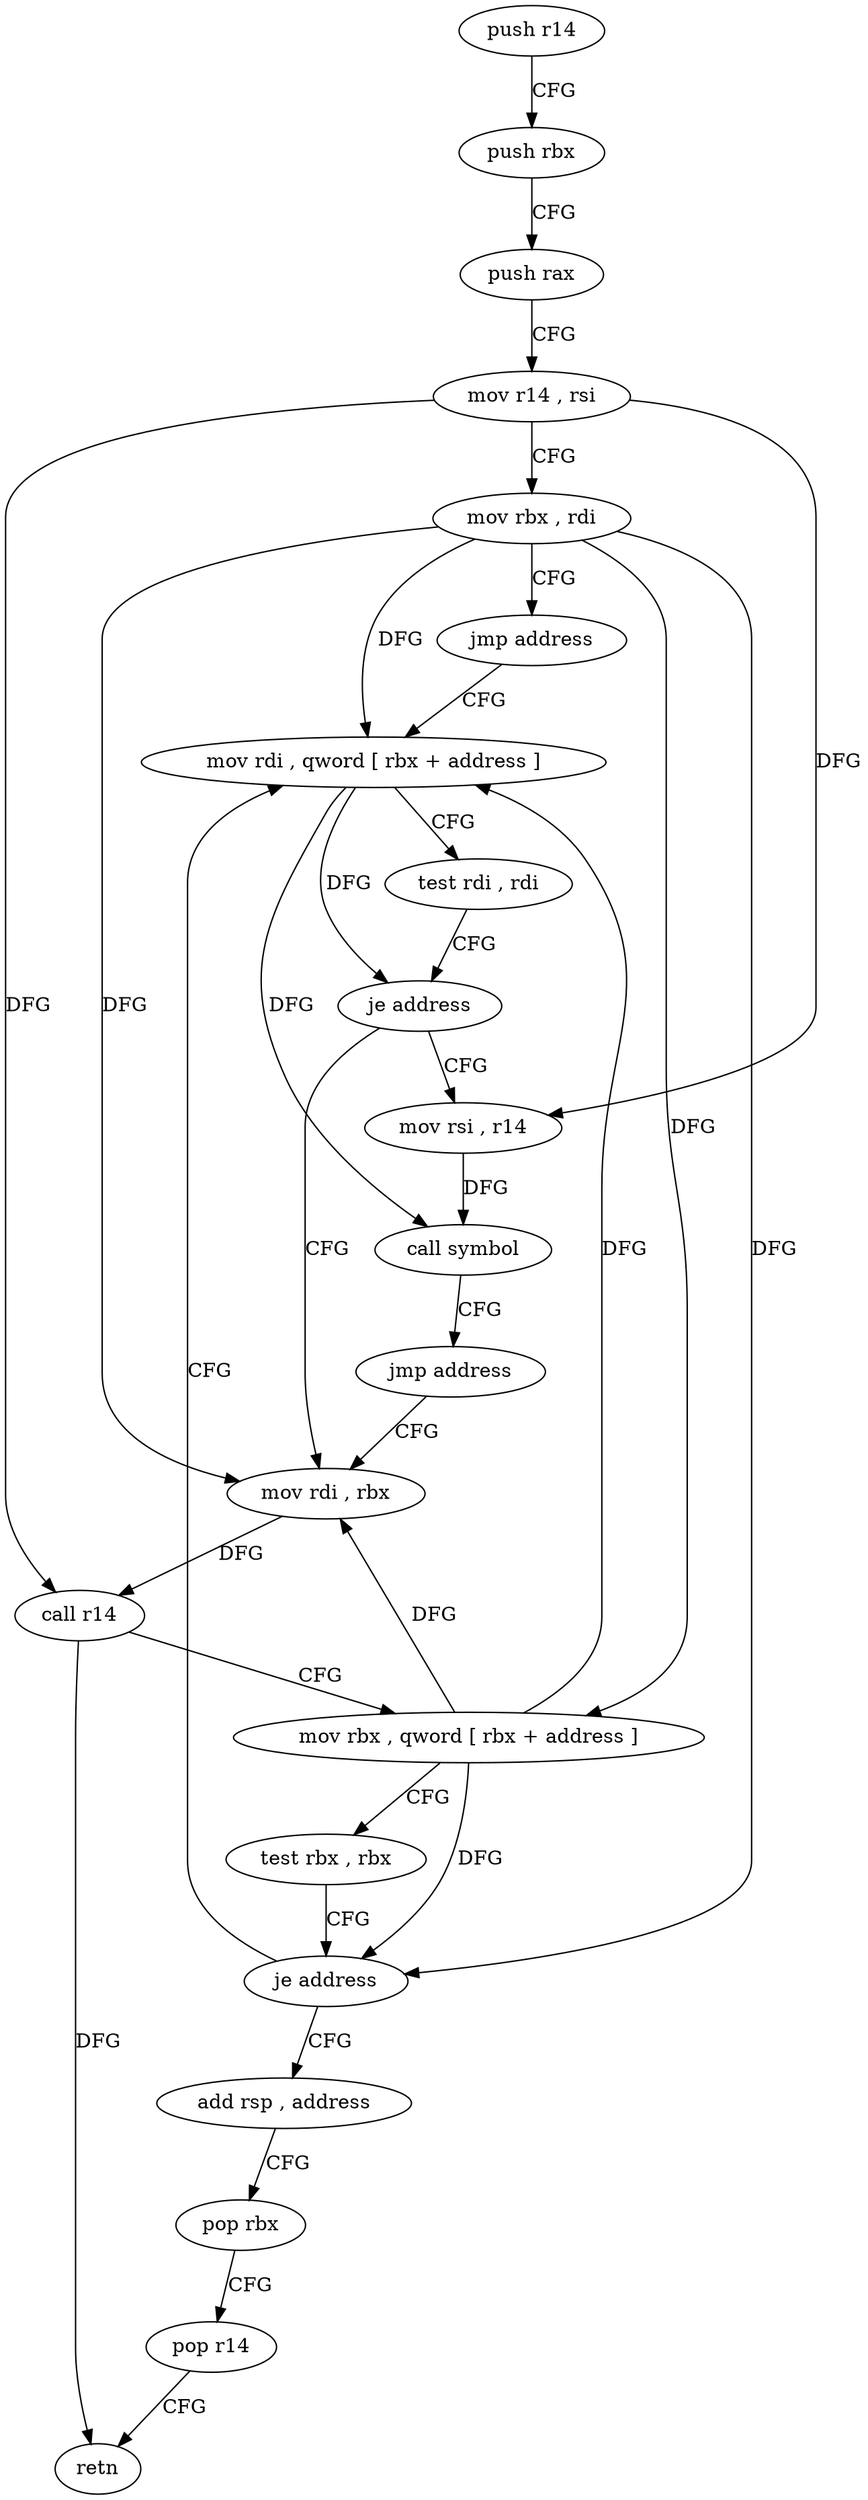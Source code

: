digraph "func" {
"4227936" [label = "push r14" ]
"4227938" [label = "push rbx" ]
"4227939" [label = "push rax" ]
"4227940" [label = "mov r14 , rsi" ]
"4227943" [label = "mov rbx , rdi" ]
"4227946" [label = "jmp address" ]
"4227970" [label = "mov rdi , qword [ rbx + address ]" ]
"4227977" [label = "test rdi , rdi" ]
"4227980" [label = "je address" ]
"4227952" [label = "mov rdi , rbx" ]
"4227982" [label = "mov rsi , r14" ]
"4227955" [label = "call r14" ]
"4227958" [label = "mov rbx , qword [ rbx + address ]" ]
"4227965" [label = "test rbx , rbx" ]
"4227968" [label = "je address" ]
"4227992" [label = "add rsp , address" ]
"4227985" [label = "call symbol" ]
"4227990" [label = "jmp address" ]
"4227996" [label = "pop rbx" ]
"4227997" [label = "pop r14" ]
"4227999" [label = "retn" ]
"4227936" -> "4227938" [ label = "CFG" ]
"4227938" -> "4227939" [ label = "CFG" ]
"4227939" -> "4227940" [ label = "CFG" ]
"4227940" -> "4227943" [ label = "CFG" ]
"4227940" -> "4227955" [ label = "DFG" ]
"4227940" -> "4227982" [ label = "DFG" ]
"4227943" -> "4227946" [ label = "CFG" ]
"4227943" -> "4227970" [ label = "DFG" ]
"4227943" -> "4227952" [ label = "DFG" ]
"4227943" -> "4227958" [ label = "DFG" ]
"4227943" -> "4227968" [ label = "DFG" ]
"4227946" -> "4227970" [ label = "CFG" ]
"4227970" -> "4227977" [ label = "CFG" ]
"4227970" -> "4227980" [ label = "DFG" ]
"4227970" -> "4227985" [ label = "DFG" ]
"4227977" -> "4227980" [ label = "CFG" ]
"4227980" -> "4227952" [ label = "CFG" ]
"4227980" -> "4227982" [ label = "CFG" ]
"4227952" -> "4227955" [ label = "DFG" ]
"4227982" -> "4227985" [ label = "DFG" ]
"4227955" -> "4227958" [ label = "CFG" ]
"4227955" -> "4227999" [ label = "DFG" ]
"4227958" -> "4227965" [ label = "CFG" ]
"4227958" -> "4227970" [ label = "DFG" ]
"4227958" -> "4227952" [ label = "DFG" ]
"4227958" -> "4227968" [ label = "DFG" ]
"4227965" -> "4227968" [ label = "CFG" ]
"4227968" -> "4227992" [ label = "CFG" ]
"4227968" -> "4227970" [ label = "CFG" ]
"4227992" -> "4227996" [ label = "CFG" ]
"4227985" -> "4227990" [ label = "CFG" ]
"4227990" -> "4227952" [ label = "CFG" ]
"4227996" -> "4227997" [ label = "CFG" ]
"4227997" -> "4227999" [ label = "CFG" ]
}
